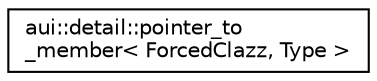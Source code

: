 digraph "Graphical Class Hierarchy"
{
 // LATEX_PDF_SIZE
  edge [fontname="Helvetica",fontsize="10",labelfontname="Helvetica",labelfontsize="10"];
  node [fontname="Helvetica",fontsize="10",shape=record];
  rankdir="LR";
  Node0 [label="aui::detail::pointer_to\l_member\< ForcedClazz, Type \>",height=0.2,width=0.4,color="black", fillcolor="white", style="filled",URL="$structaui_1_1detail_1_1pointer__to__member.html",tooltip=" "];
}
